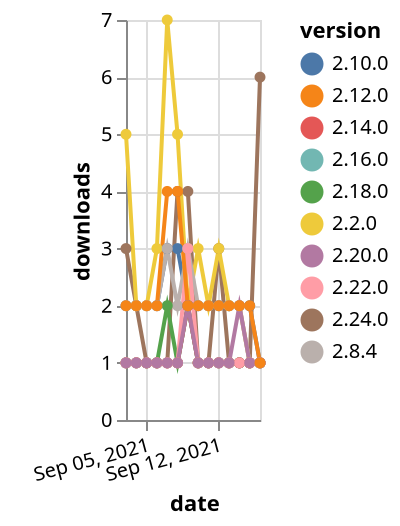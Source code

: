 {"$schema": "https://vega.github.io/schema/vega-lite/v5.json", "description": "A simple bar chart with embedded data.", "data": {"values": [{"date": "2021-09-03", "total": 404, "delta": 1, "version": "2.16.0"}, {"date": "2021-09-04", "total": 405, "delta": 1, "version": "2.16.0"}, {"date": "2021-09-05", "total": 406, "delta": 1, "version": "2.16.0"}, {"date": "2021-09-06", "total": 407, "delta": 1, "version": "2.16.0"}, {"date": "2021-09-07", "total": 408, "delta": 1, "version": "2.16.0"}, {"date": "2021-09-08", "total": 409, "delta": 1, "version": "2.16.0"}, {"date": "2021-09-09", "total": 411, "delta": 2, "version": "2.16.0"}, {"date": "2021-09-10", "total": 412, "delta": 1, "version": "2.16.0"}, {"date": "2021-09-11", "total": 413, "delta": 1, "version": "2.16.0"}, {"date": "2021-09-12", "total": 414, "delta": 1, "version": "2.16.0"}, {"date": "2021-09-13", "total": 415, "delta": 1, "version": "2.16.0"}, {"date": "2021-09-14", "total": 416, "delta": 1, "version": "2.16.0"}, {"date": "2021-09-15", "total": 417, "delta": 1, "version": "2.16.0"}, {"date": "2021-09-16", "total": 418, "delta": 1, "version": "2.16.0"}, {"date": "2021-09-03", "total": 3036, "delta": 2, "version": "2.10.0"}, {"date": "2021-09-04", "total": 3038, "delta": 2, "version": "2.10.0"}, {"date": "2021-09-05", "total": 3040, "delta": 2, "version": "2.10.0"}, {"date": "2021-09-06", "total": 3042, "delta": 2, "version": "2.10.0"}, {"date": "2021-09-07", "total": 3045, "delta": 3, "version": "2.10.0"}, {"date": "2021-09-08", "total": 3048, "delta": 3, "version": "2.10.0"}, {"date": "2021-09-09", "total": 3050, "delta": 2, "version": "2.10.0"}, {"date": "2021-09-10", "total": 3052, "delta": 2, "version": "2.10.0"}, {"date": "2021-09-11", "total": 3054, "delta": 2, "version": "2.10.0"}, {"date": "2021-09-12", "total": 3056, "delta": 2, "version": "2.10.0"}, {"date": "2021-09-13", "total": 3058, "delta": 2, "version": "2.10.0"}, {"date": "2021-09-14", "total": 3060, "delta": 2, "version": "2.10.0"}, {"date": "2021-09-15", "total": 3062, "delta": 2, "version": "2.10.0"}, {"date": "2021-09-16", "total": 3063, "delta": 1, "version": "2.10.0"}, {"date": "2021-09-03", "total": 179, "delta": 3, "version": "2.24.0"}, {"date": "2021-09-04", "total": 181, "delta": 2, "version": "2.24.0"}, {"date": "2021-09-05", "total": 182, "delta": 1, "version": "2.24.0"}, {"date": "2021-09-06", "total": 183, "delta": 1, "version": "2.24.0"}, {"date": "2021-09-07", "total": 184, "delta": 1, "version": "2.24.0"}, {"date": "2021-09-08", "total": 188, "delta": 4, "version": "2.24.0"}, {"date": "2021-09-09", "total": 192, "delta": 4, "version": "2.24.0"}, {"date": "2021-09-10", "total": 193, "delta": 1, "version": "2.24.0"}, {"date": "2021-09-11", "total": 194, "delta": 1, "version": "2.24.0"}, {"date": "2021-09-12", "total": 197, "delta": 3, "version": "2.24.0"}, {"date": "2021-09-13", "total": 198, "delta": 1, "version": "2.24.0"}, {"date": "2021-09-14", "total": 199, "delta": 1, "version": "2.24.0"}, {"date": "2021-09-15", "total": 200, "delta": 1, "version": "2.24.0"}, {"date": "2021-09-16", "total": 206, "delta": 6, "version": "2.24.0"}, {"date": "2021-09-03", "total": 5361, "delta": 5, "version": "2.2.0"}, {"date": "2021-09-04", "total": 5363, "delta": 2, "version": "2.2.0"}, {"date": "2021-09-05", "total": 5365, "delta": 2, "version": "2.2.0"}, {"date": "2021-09-06", "total": 5368, "delta": 3, "version": "2.2.0"}, {"date": "2021-09-07", "total": 5375, "delta": 7, "version": "2.2.0"}, {"date": "2021-09-08", "total": 5380, "delta": 5, "version": "2.2.0"}, {"date": "2021-09-09", "total": 5382, "delta": 2, "version": "2.2.0"}, {"date": "2021-09-10", "total": 5385, "delta": 3, "version": "2.2.0"}, {"date": "2021-09-11", "total": 5387, "delta": 2, "version": "2.2.0"}, {"date": "2021-09-12", "total": 5390, "delta": 3, "version": "2.2.0"}, {"date": "2021-09-13", "total": 5392, "delta": 2, "version": "2.2.0"}, {"date": "2021-09-14", "total": 5394, "delta": 2, "version": "2.2.0"}, {"date": "2021-09-15", "total": 5395, "delta": 1, "version": "2.2.0"}, {"date": "2021-09-16", "total": 5396, "delta": 1, "version": "2.2.0"}, {"date": "2021-09-03", "total": 2672, "delta": 2, "version": "2.8.4"}, {"date": "2021-09-04", "total": 2674, "delta": 2, "version": "2.8.4"}, {"date": "2021-09-05", "total": 2676, "delta": 2, "version": "2.8.4"}, {"date": "2021-09-06", "total": 2678, "delta": 2, "version": "2.8.4"}, {"date": "2021-09-07", "total": 2681, "delta": 3, "version": "2.8.4"}, {"date": "2021-09-08", "total": 2683, "delta": 2, "version": "2.8.4"}, {"date": "2021-09-09", "total": 2686, "delta": 3, "version": "2.8.4"}, {"date": "2021-09-10", "total": 2688, "delta": 2, "version": "2.8.4"}, {"date": "2021-09-11", "total": 2690, "delta": 2, "version": "2.8.4"}, {"date": "2021-09-12", "total": 2692, "delta": 2, "version": "2.8.4"}, {"date": "2021-09-13", "total": 2694, "delta": 2, "version": "2.8.4"}, {"date": "2021-09-14", "total": 2696, "delta": 2, "version": "2.8.4"}, {"date": "2021-09-15", "total": 2697, "delta": 1, "version": "2.8.4"}, {"date": "2021-09-16", "total": 2698, "delta": 1, "version": "2.8.4"}, {"date": "2021-09-03", "total": 452, "delta": 1, "version": "2.18.0"}, {"date": "2021-09-04", "total": 453, "delta": 1, "version": "2.18.0"}, {"date": "2021-09-05", "total": 454, "delta": 1, "version": "2.18.0"}, {"date": "2021-09-06", "total": 455, "delta": 1, "version": "2.18.0"}, {"date": "2021-09-07", "total": 457, "delta": 2, "version": "2.18.0"}, {"date": "2021-09-08", "total": 458, "delta": 1, "version": "2.18.0"}, {"date": "2021-09-09", "total": 460, "delta": 2, "version": "2.18.0"}, {"date": "2021-09-10", "total": 461, "delta": 1, "version": "2.18.0"}, {"date": "2021-09-11", "total": 462, "delta": 1, "version": "2.18.0"}, {"date": "2021-09-12", "total": 463, "delta": 1, "version": "2.18.0"}, {"date": "2021-09-13", "total": 464, "delta": 1, "version": "2.18.0"}, {"date": "2021-09-14", "total": 465, "delta": 1, "version": "2.18.0"}, {"date": "2021-09-15", "total": 466, "delta": 1, "version": "2.18.0"}, {"date": "2021-09-16", "total": 467, "delta": 1, "version": "2.18.0"}, {"date": "2021-09-03", "total": 702, "delta": 1, "version": "2.14.0"}, {"date": "2021-09-04", "total": 703, "delta": 1, "version": "2.14.0"}, {"date": "2021-09-05", "total": 704, "delta": 1, "version": "2.14.0"}, {"date": "2021-09-06", "total": 705, "delta": 1, "version": "2.14.0"}, {"date": "2021-09-07", "total": 706, "delta": 1, "version": "2.14.0"}, {"date": "2021-09-08", "total": 707, "delta": 1, "version": "2.14.0"}, {"date": "2021-09-09", "total": 709, "delta": 2, "version": "2.14.0"}, {"date": "2021-09-10", "total": 710, "delta": 1, "version": "2.14.0"}, {"date": "2021-09-11", "total": 711, "delta": 1, "version": "2.14.0"}, {"date": "2021-09-12", "total": 712, "delta": 1, "version": "2.14.0"}, {"date": "2021-09-13", "total": 713, "delta": 1, "version": "2.14.0"}, {"date": "2021-09-14", "total": 714, "delta": 1, "version": "2.14.0"}, {"date": "2021-09-15", "total": 715, "delta": 1, "version": "2.14.0"}, {"date": "2021-09-16", "total": 716, "delta": 1, "version": "2.14.0"}, {"date": "2021-09-03", "total": 302, "delta": 1, "version": "2.22.0"}, {"date": "2021-09-04", "total": 303, "delta": 1, "version": "2.22.0"}, {"date": "2021-09-05", "total": 304, "delta": 1, "version": "2.22.0"}, {"date": "2021-09-06", "total": 305, "delta": 1, "version": "2.22.0"}, {"date": "2021-09-07", "total": 306, "delta": 1, "version": "2.22.0"}, {"date": "2021-09-08", "total": 307, "delta": 1, "version": "2.22.0"}, {"date": "2021-09-09", "total": 310, "delta": 3, "version": "2.22.0"}, {"date": "2021-09-10", "total": 311, "delta": 1, "version": "2.22.0"}, {"date": "2021-09-11", "total": 312, "delta": 1, "version": "2.22.0"}, {"date": "2021-09-12", "total": 313, "delta": 1, "version": "2.22.0"}, {"date": "2021-09-13", "total": 314, "delta": 1, "version": "2.22.0"}, {"date": "2021-09-14", "total": 315, "delta": 1, "version": "2.22.0"}, {"date": "2021-09-15", "total": 316, "delta": 1, "version": "2.22.0"}, {"date": "2021-09-16", "total": 317, "delta": 1, "version": "2.22.0"}, {"date": "2021-09-03", "total": 263, "delta": 1, "version": "2.20.0"}, {"date": "2021-09-04", "total": 264, "delta": 1, "version": "2.20.0"}, {"date": "2021-09-05", "total": 265, "delta": 1, "version": "2.20.0"}, {"date": "2021-09-06", "total": 266, "delta": 1, "version": "2.20.0"}, {"date": "2021-09-07", "total": 267, "delta": 1, "version": "2.20.0"}, {"date": "2021-09-08", "total": 268, "delta": 1, "version": "2.20.0"}, {"date": "2021-09-09", "total": 270, "delta": 2, "version": "2.20.0"}, {"date": "2021-09-10", "total": 271, "delta": 1, "version": "2.20.0"}, {"date": "2021-09-11", "total": 272, "delta": 1, "version": "2.20.0"}, {"date": "2021-09-12", "total": 273, "delta": 1, "version": "2.20.0"}, {"date": "2021-09-13", "total": 274, "delta": 1, "version": "2.20.0"}, {"date": "2021-09-14", "total": 276, "delta": 2, "version": "2.20.0"}, {"date": "2021-09-15", "total": 277, "delta": 1, "version": "2.20.0"}, {"date": "2021-09-16", "total": 278, "delta": 1, "version": "2.20.0"}, {"date": "2021-09-03", "total": 2843, "delta": 2, "version": "2.12.0"}, {"date": "2021-09-04", "total": 2845, "delta": 2, "version": "2.12.0"}, {"date": "2021-09-05", "total": 2847, "delta": 2, "version": "2.12.0"}, {"date": "2021-09-06", "total": 2849, "delta": 2, "version": "2.12.0"}, {"date": "2021-09-07", "total": 2853, "delta": 4, "version": "2.12.0"}, {"date": "2021-09-08", "total": 2857, "delta": 4, "version": "2.12.0"}, {"date": "2021-09-09", "total": 2859, "delta": 2, "version": "2.12.0"}, {"date": "2021-09-10", "total": 2861, "delta": 2, "version": "2.12.0"}, {"date": "2021-09-11", "total": 2863, "delta": 2, "version": "2.12.0"}, {"date": "2021-09-12", "total": 2865, "delta": 2, "version": "2.12.0"}, {"date": "2021-09-13", "total": 2867, "delta": 2, "version": "2.12.0"}, {"date": "2021-09-14", "total": 2869, "delta": 2, "version": "2.12.0"}, {"date": "2021-09-15", "total": 2871, "delta": 2, "version": "2.12.0"}, {"date": "2021-09-16", "total": 2872, "delta": 1, "version": "2.12.0"}]}, "width": "container", "mark": {"type": "line", "point": {"filled": true}}, "encoding": {"x": {"field": "date", "type": "temporal", "timeUnit": "yearmonthdate", "title": "date", "axis": {"labelAngle": -15}}, "y": {"field": "delta", "type": "quantitative", "title": "downloads"}, "color": {"field": "version", "type": "nominal"}, "tooltip": {"field": "delta"}}}